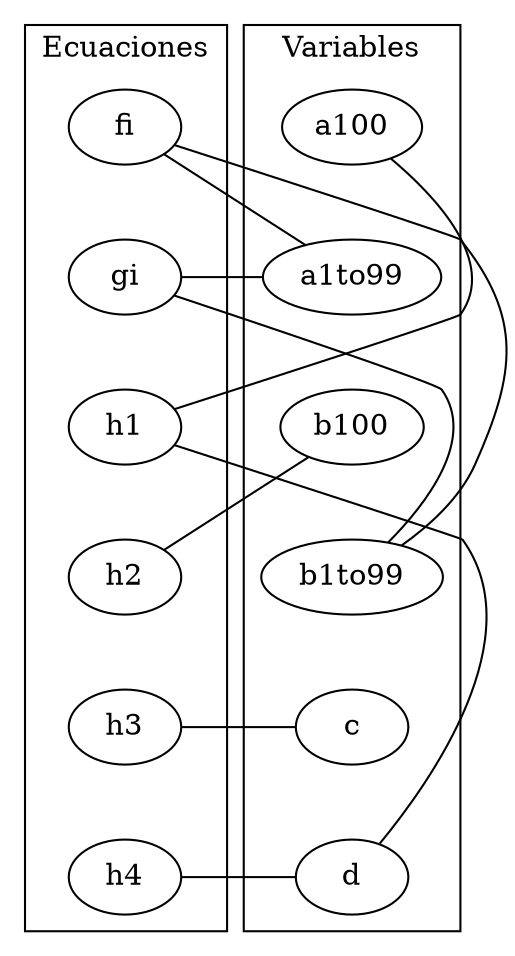 graph G{   
        subgraph cluster0{
        label = "Ecuaciones"; 
        edge [style=invis];
        fi -- gi -- h1 -- h2 -- h3 -- h4;
        }
        subgraph cluster1{
        label = "Variables";
        edge [style=invis];
        a100 -- a1to99 -- b100 -- b1to99 -- c -- d;
        }
        edge [constraint=false];
        b1to99 -- fi;
        h4 -- d;
        gi -- a1to99;
        b1to99 -- gi;
        fi -- a1to99;
        h2 -- b100;
        h3 -- c;
        d -- h1;
        h1 -- a100;
}